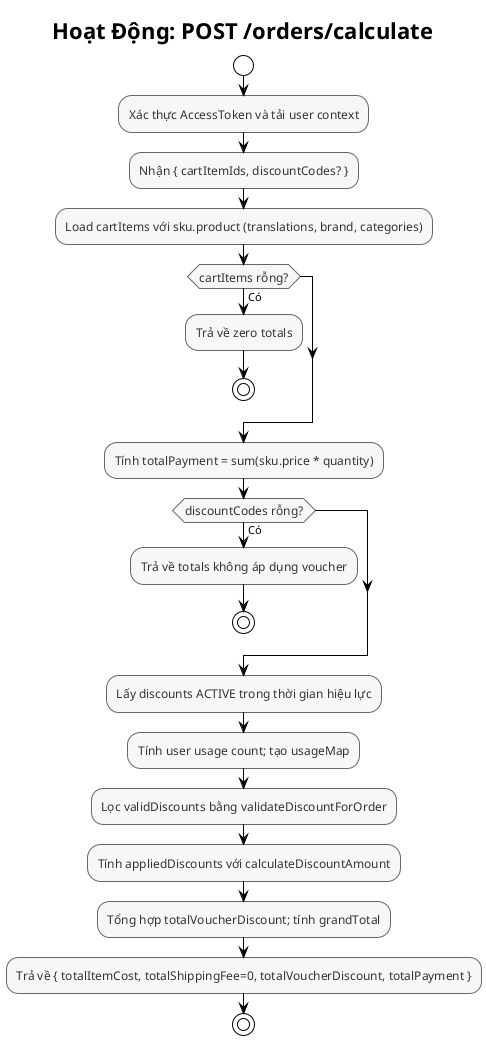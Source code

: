 @startuml Order - Calculate Activity
!theme plain
skinparam backgroundColor #FFFFFF
skinparam activityFontSize 12
skinparam activityFontColor #333333
skinparam activityBorderColor #666666
skinparam activityBackgroundColor #F7F7F7

title Hoạt Động: POST /orders/calculate

start
:Xác thực AccessToken và tải user context;
:Nhận { cartItemIds, discountCodes? };
:Load cartItems với sku.product (translations, brand, categories);
if (cartItems rỗng?) then (Có)
  :Trả về zero totals;
  stop
endif
:Tính totalPayment = sum(sku.price * quantity);
if (discountCodes rỗng?) then (Có)
  :Trả về totals không áp dụng voucher;
  stop
endif
:Lấy discounts ACTIVE trong thời gian hiệu lực;
:Tính user usage count; tạo usageMap;
:Lọc validDiscounts bằng validateDiscountForOrder;
:Tính appliedDiscounts với calculateDiscountAmount;
:Tổng hợp totalVoucherDiscount; tính grandTotal;
:Trả về { totalItemCost, totalShippingFee=0, totalVoucherDiscount, totalPayment };
stop

@enduml


